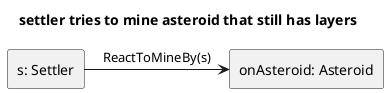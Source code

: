 @startuml

skinparam SequenceLifeLineBackgroundColor LightYellow

title "settler tries to mine asteroid that still has layers"

rectangle "s: Settler" as settler
rectangle "onAsteroid: Asteroid" as onAsteroid

settler->onAsteroid : ReactToMineBy(s)

@enduml